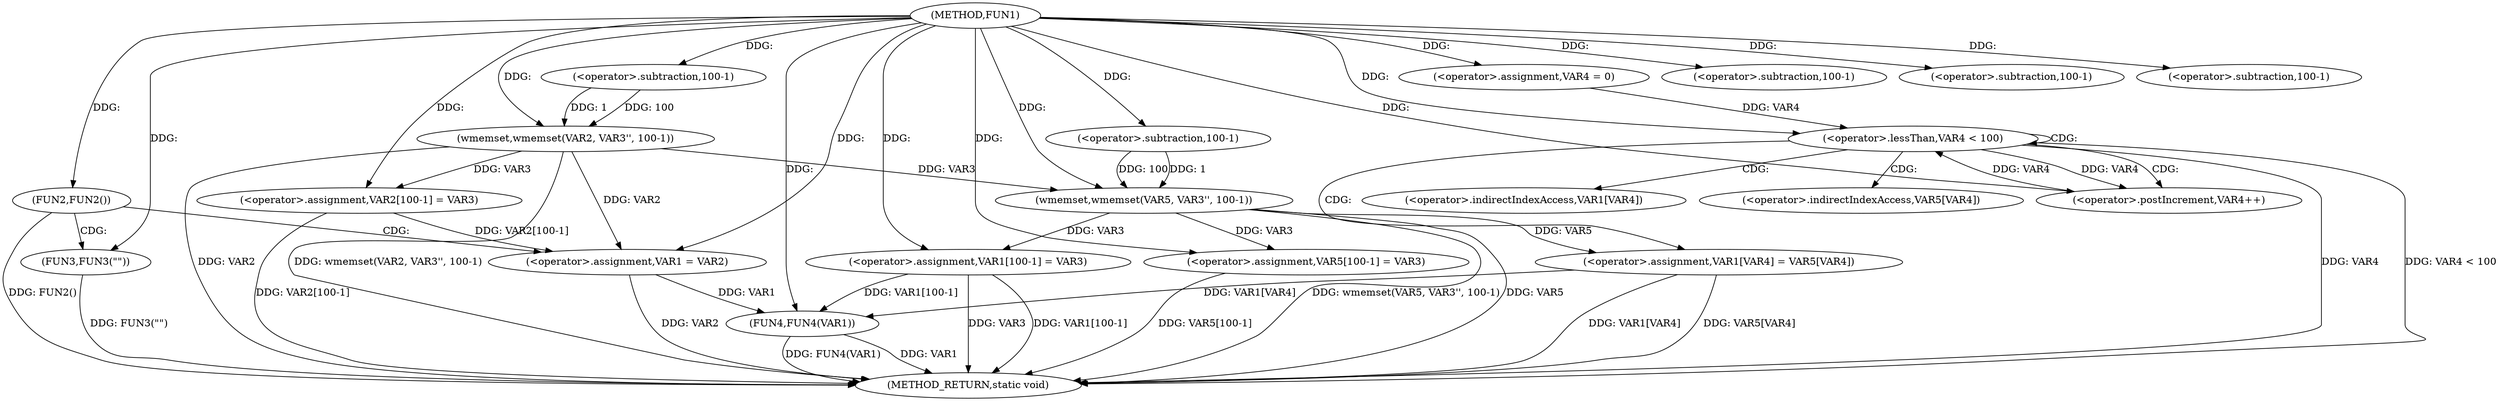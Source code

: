 digraph FUN1 {  
"1000100" [label = "(METHOD,FUN1)" ]
"1000169" [label = "(METHOD_RETURN,static void)" ]
"1000104" [label = "(wmemset,wmemset(VAR2, VAR3'', 100-1))" ]
"1000107" [label = "(<operator>.subtraction,100-1)" ]
"1000110" [label = "(<operator>.assignment,VAR2[100-1] = VAR3)" ]
"1000113" [label = "(<operator>.subtraction,100-1)" ]
"1000118" [label = "(FUN2,FUN2())" ]
"1000120" [label = "(FUN3,FUN3(\"\"))" ]
"1000124" [label = "(<operator>.assignment,VAR1 = VAR2)" ]
"1000130" [label = "(wmemset,wmemset(VAR5, VAR3'', 100-1))" ]
"1000133" [label = "(<operator>.subtraction,100-1)" ]
"1000136" [label = "(<operator>.assignment,VAR5[100-1] = VAR3)" ]
"1000139" [label = "(<operator>.subtraction,100-1)" ]
"1000144" [label = "(<operator>.assignment,VAR4 = 0)" ]
"1000147" [label = "(<operator>.lessThan,VAR4 < 100)" ]
"1000150" [label = "(<operator>.postIncrement,VAR4++)" ]
"1000153" [label = "(<operator>.assignment,VAR1[VAR4] = VAR5[VAR4])" ]
"1000160" [label = "(<operator>.assignment,VAR1[100-1] = VAR3)" ]
"1000163" [label = "(<operator>.subtraction,100-1)" ]
"1000167" [label = "(FUN4,FUN4(VAR1))" ]
"1000154" [label = "(<operator>.indirectIndexAccess,VAR1[VAR4])" ]
"1000157" [label = "(<operator>.indirectIndexAccess,VAR5[VAR4])" ]
  "1000153" -> "1000169"  [ label = "DDG: VAR5[VAR4]"] 
  "1000104" -> "1000169"  [ label = "DDG: wmemset(VAR2, VAR3'', 100-1)"] 
  "1000104" -> "1000169"  [ label = "DDG: VAR2"] 
  "1000160" -> "1000169"  [ label = "DDG: VAR3"] 
  "1000147" -> "1000169"  [ label = "DDG: VAR4"] 
  "1000118" -> "1000169"  [ label = "DDG: FUN2()"] 
  "1000153" -> "1000169"  [ label = "DDG: VAR1[VAR4]"] 
  "1000136" -> "1000169"  [ label = "DDG: VAR5[100-1]"] 
  "1000167" -> "1000169"  [ label = "DDG: VAR1"] 
  "1000130" -> "1000169"  [ label = "DDG: wmemset(VAR5, VAR3'', 100-1)"] 
  "1000124" -> "1000169"  [ label = "DDG: VAR2"] 
  "1000167" -> "1000169"  [ label = "DDG: FUN4(VAR1)"] 
  "1000120" -> "1000169"  [ label = "DDG: FUN3(\"\")"] 
  "1000147" -> "1000169"  [ label = "DDG: VAR4 < 100"] 
  "1000110" -> "1000169"  [ label = "DDG: VAR2[100-1]"] 
  "1000160" -> "1000169"  [ label = "DDG: VAR1[100-1]"] 
  "1000130" -> "1000169"  [ label = "DDG: VAR5"] 
  "1000100" -> "1000104"  [ label = "DDG: "] 
  "1000107" -> "1000104"  [ label = "DDG: 100"] 
  "1000107" -> "1000104"  [ label = "DDG: 1"] 
  "1000100" -> "1000107"  [ label = "DDG: "] 
  "1000104" -> "1000110"  [ label = "DDG: VAR3"] 
  "1000100" -> "1000110"  [ label = "DDG: "] 
  "1000100" -> "1000113"  [ label = "DDG: "] 
  "1000100" -> "1000118"  [ label = "DDG: "] 
  "1000100" -> "1000120"  [ label = "DDG: "] 
  "1000104" -> "1000124"  [ label = "DDG: VAR2"] 
  "1000110" -> "1000124"  [ label = "DDG: VAR2[100-1]"] 
  "1000100" -> "1000124"  [ label = "DDG: "] 
  "1000100" -> "1000130"  [ label = "DDG: "] 
  "1000104" -> "1000130"  [ label = "DDG: VAR3"] 
  "1000133" -> "1000130"  [ label = "DDG: 100"] 
  "1000133" -> "1000130"  [ label = "DDG: 1"] 
  "1000100" -> "1000133"  [ label = "DDG: "] 
  "1000130" -> "1000136"  [ label = "DDG: VAR3"] 
  "1000100" -> "1000136"  [ label = "DDG: "] 
  "1000100" -> "1000139"  [ label = "DDG: "] 
  "1000100" -> "1000144"  [ label = "DDG: "] 
  "1000150" -> "1000147"  [ label = "DDG: VAR4"] 
  "1000144" -> "1000147"  [ label = "DDG: VAR4"] 
  "1000100" -> "1000147"  [ label = "DDG: "] 
  "1000147" -> "1000150"  [ label = "DDG: VAR4"] 
  "1000100" -> "1000150"  [ label = "DDG: "] 
  "1000130" -> "1000153"  [ label = "DDG: VAR5"] 
  "1000100" -> "1000160"  [ label = "DDG: "] 
  "1000130" -> "1000160"  [ label = "DDG: VAR3"] 
  "1000100" -> "1000163"  [ label = "DDG: "] 
  "1000124" -> "1000167"  [ label = "DDG: VAR1"] 
  "1000153" -> "1000167"  [ label = "DDG: VAR1[VAR4]"] 
  "1000160" -> "1000167"  [ label = "DDG: VAR1[100-1]"] 
  "1000100" -> "1000167"  [ label = "DDG: "] 
  "1000118" -> "1000124"  [ label = "CDG: "] 
  "1000118" -> "1000120"  [ label = "CDG: "] 
  "1000147" -> "1000154"  [ label = "CDG: "] 
  "1000147" -> "1000147"  [ label = "CDG: "] 
  "1000147" -> "1000153"  [ label = "CDG: "] 
  "1000147" -> "1000150"  [ label = "CDG: "] 
  "1000147" -> "1000157"  [ label = "CDG: "] 
}
